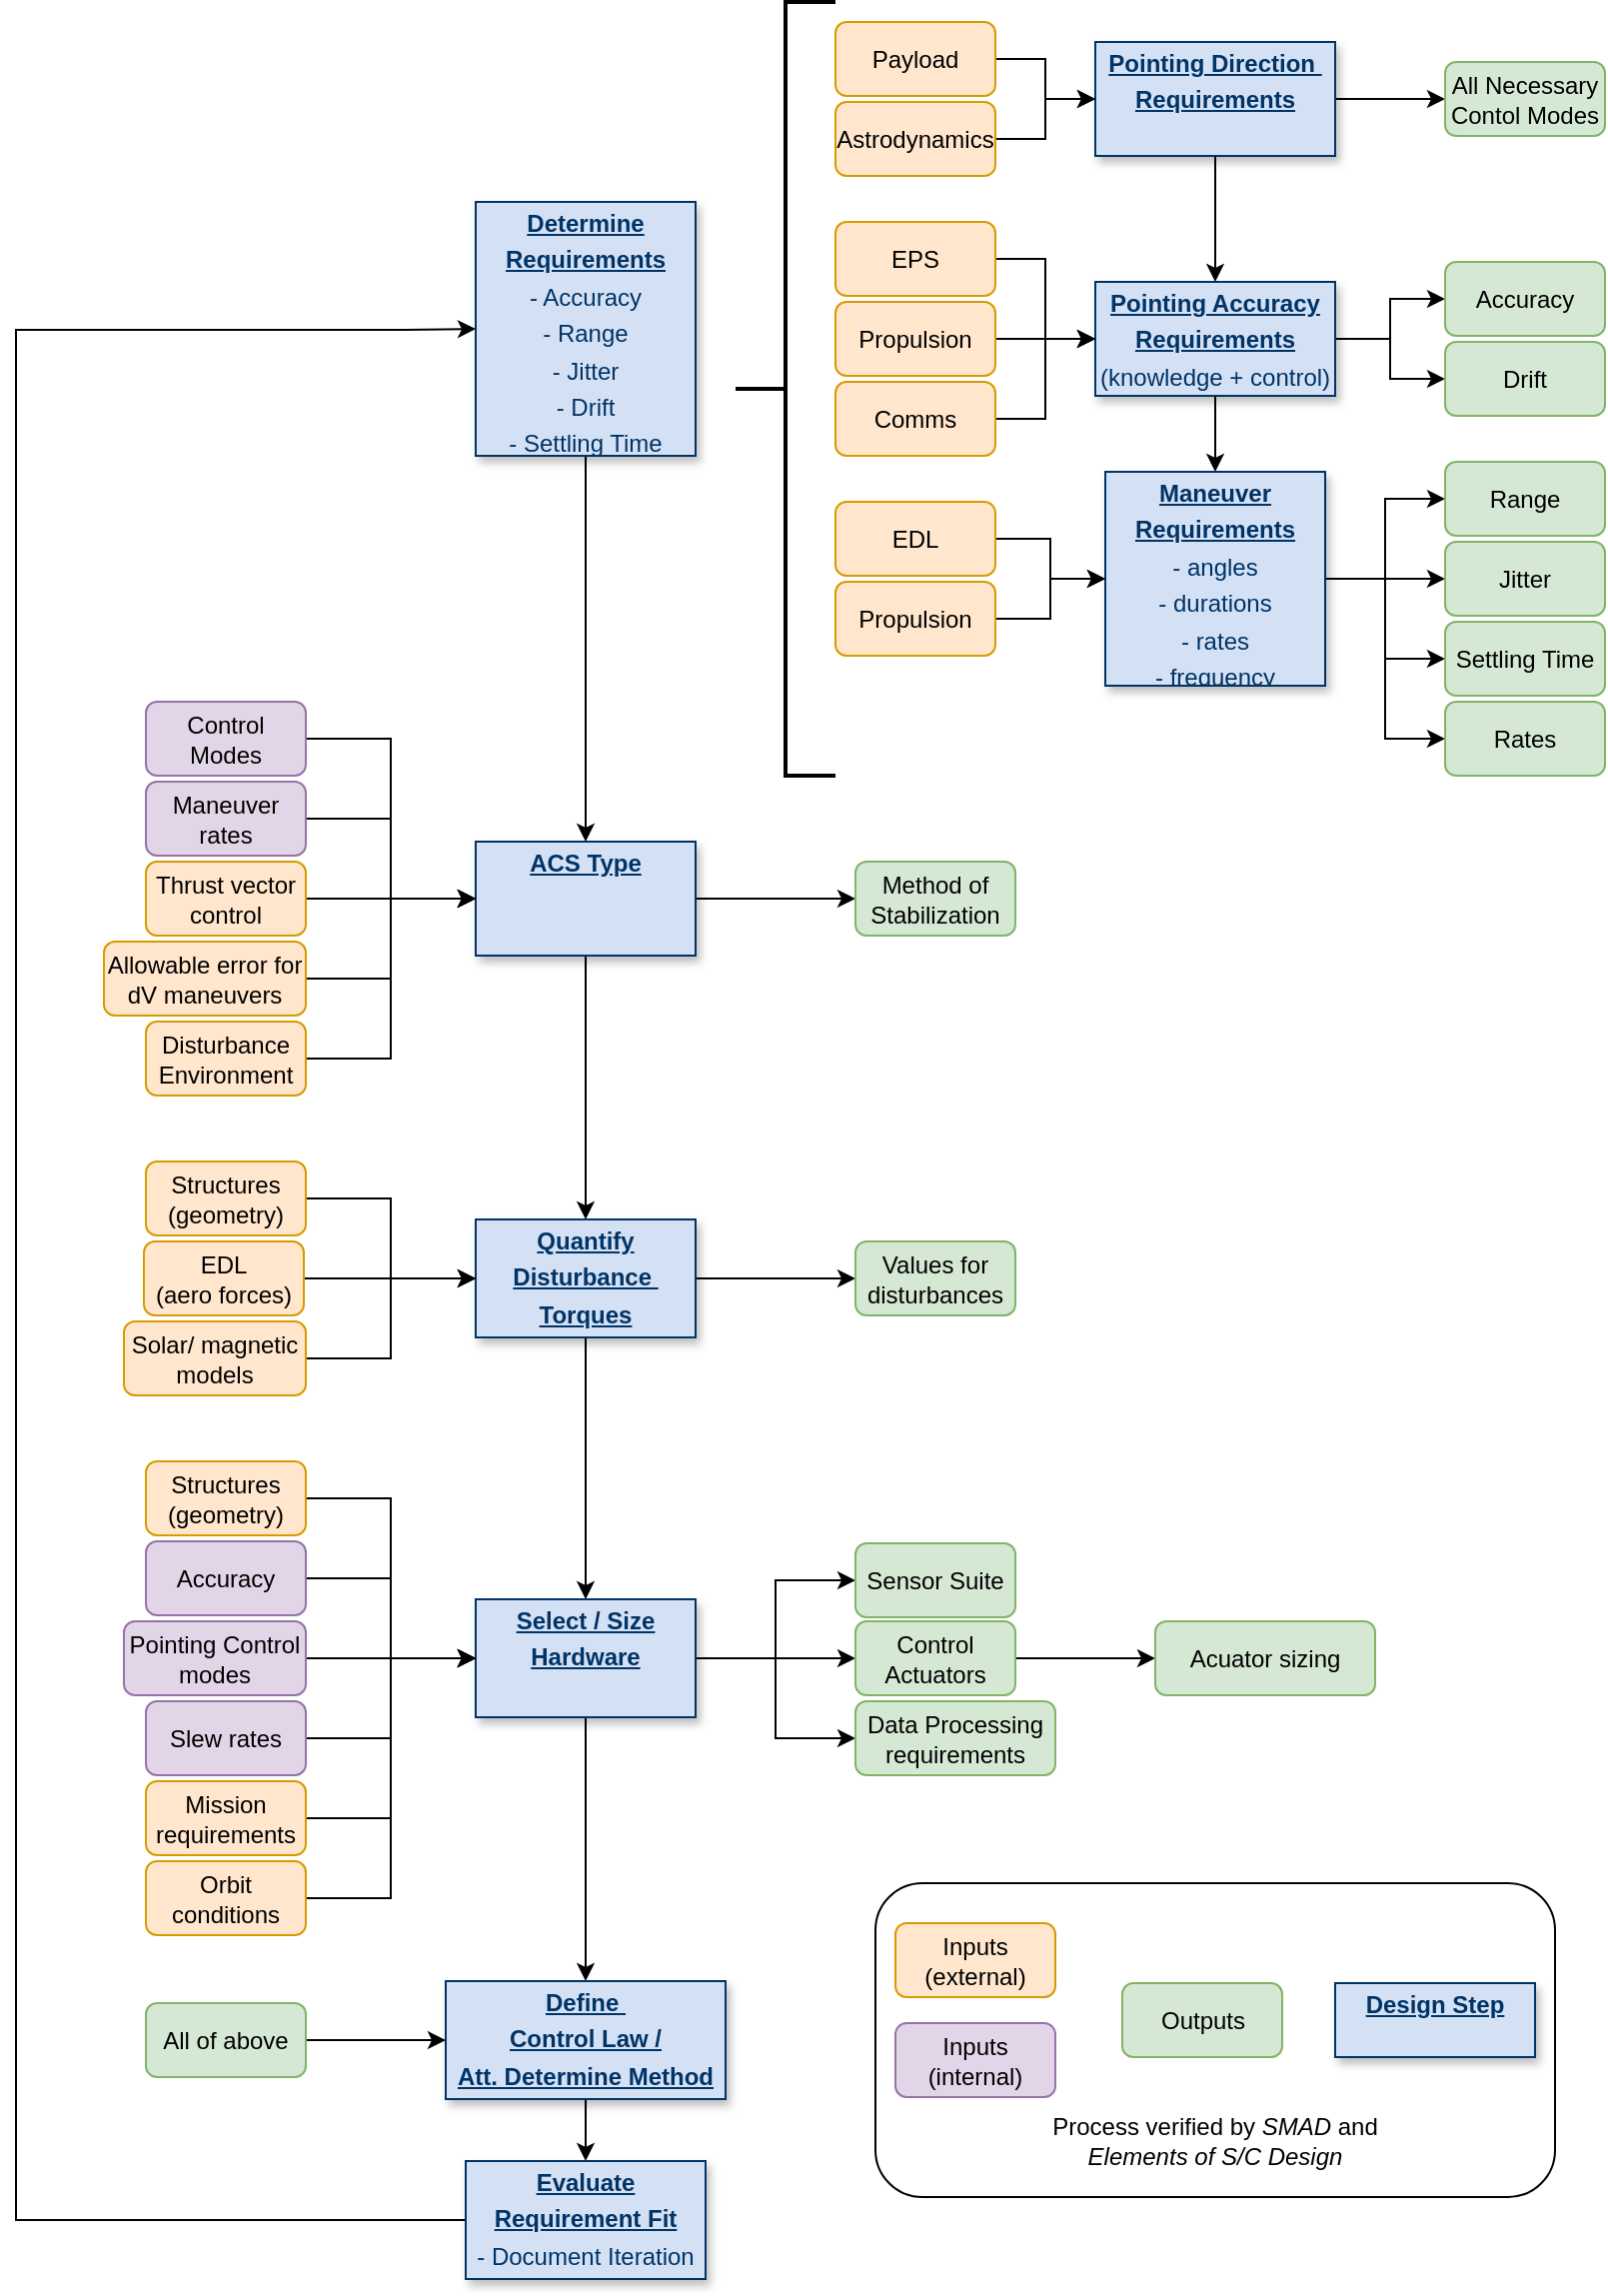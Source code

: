 <mxfile version="12.9.13" type="device"><diagram id="14VeX0QIArkdo_uymn1f" name="Page-1"><mxGraphModel dx="1422" dy="862" grid="1" gridSize="10" guides="1" tooltips="1" connect="1" arrows="1" fold="1" page="1" pageScale="1" pageWidth="827" pageHeight="1169" math="0" shadow="0"><root><mxCell id="0"/><mxCell id="1" parent="0"/><mxCell id="t8GHzvLFSiynI4XeOPDM-48" style="edgeStyle=orthogonalEdgeStyle;rounded=0;orthogonalLoop=1;jettySize=auto;html=1;entryX=0.5;entryY=0;entryDx=0;entryDy=0;" parent="1" source="t8GHzvLFSiynI4XeOPDM-2" target="t8GHzvLFSiynI4XeOPDM-12" edge="1"><mxGeometry relative="1" as="geometry"/></mxCell><mxCell id="t8GHzvLFSiynI4XeOPDM-94" style="edgeStyle=orthogonalEdgeStyle;rounded=0;orthogonalLoop=1;jettySize=auto;html=1;entryX=0;entryY=0.5;entryDx=0;entryDy=0;" parent="1" source="t8GHzvLFSiynI4XeOPDM-2" target="t8GHzvLFSiynI4XeOPDM-88" edge="1"><mxGeometry relative="1" as="geometry"/></mxCell><mxCell id="t8GHzvLFSiynI4XeOPDM-2" value="&lt;p style=&quot;margin: 0px ; margin-top: 4px ; text-align: center ; text-decoration: underline&quot;&gt;&lt;b&gt;ACS Type&lt;/b&gt;&lt;/p&gt;&lt;p style=&quot;margin: 0px ; margin-top: 4px ; text-align: center ; text-decoration: underline&quot;&gt;&lt;b&gt;&lt;br&gt;&lt;/b&gt;&lt;/p&gt;" style="verticalAlign=top;align=left;overflow=fill;fontSize=12;fontFamily=Helvetica;html=1;strokeColor=#003366;shadow=1;fillColor=#D4E1F5;fontColor=#003366" parent="1" vertex="1"><mxGeometry x="246" y="435" width="110" height="57" as="geometry"/></mxCell><mxCell id="t8GHzvLFSiynI4XeOPDM-18" style="edgeStyle=orthogonalEdgeStyle;rounded=0;orthogonalLoop=1;jettySize=auto;html=1;" parent="1" source="t8GHzvLFSiynI4XeOPDM-8" target="t8GHzvLFSiynI4XeOPDM-9" edge="1"><mxGeometry relative="1" as="geometry"/></mxCell><mxCell id="t8GHzvLFSiynI4XeOPDM-68" style="edgeStyle=orthogonalEdgeStyle;rounded=0;orthogonalLoop=1;jettySize=auto;html=1;" parent="1" source="t8GHzvLFSiynI4XeOPDM-8" target="t8GHzvLFSiynI4XeOPDM-67" edge="1"><mxGeometry relative="1" as="geometry"/></mxCell><mxCell id="t8GHzvLFSiynI4XeOPDM-8" value="&lt;p style=&quot;margin: 0px ; margin-top: 4px ; text-align: center ; text-decoration: underline&quot;&gt;&lt;b&gt;Pointing Direction&amp;nbsp;&lt;/b&gt;&lt;/p&gt;&lt;p style=&quot;margin: 0px ; margin-top: 4px ; text-align: center ; text-decoration: underline&quot;&gt;&lt;b&gt;Requirements&lt;/b&gt;&lt;/p&gt;" style="verticalAlign=top;align=left;overflow=fill;fontSize=12;fontFamily=Helvetica;html=1;strokeColor=#003366;shadow=1;fillColor=#D4E1F5;fontColor=#003366" parent="1" vertex="1"><mxGeometry x="556" y="35" width="120" height="57" as="geometry"/></mxCell><mxCell id="t8GHzvLFSiynI4XeOPDM-19" style="edgeStyle=orthogonalEdgeStyle;rounded=0;orthogonalLoop=1;jettySize=auto;html=1;entryX=0.5;entryY=0;entryDx=0;entryDy=0;" parent="1" source="t8GHzvLFSiynI4XeOPDM-9" target="t8GHzvLFSiynI4XeOPDM-11" edge="1"><mxGeometry relative="1" as="geometry"><mxPoint x="616" y="260" as="targetPoint"/></mxGeometry></mxCell><mxCell id="t8GHzvLFSiynI4XeOPDM-74" style="edgeStyle=orthogonalEdgeStyle;rounded=0;orthogonalLoop=1;jettySize=auto;html=1;entryX=0;entryY=0.5;entryDx=0;entryDy=0;" parent="1" source="t8GHzvLFSiynI4XeOPDM-9" target="t8GHzvLFSiynI4XeOPDM-73" edge="1"><mxGeometry relative="1" as="geometry"/></mxCell><mxCell id="t8GHzvLFSiynI4XeOPDM-79" style="edgeStyle=orthogonalEdgeStyle;rounded=0;orthogonalLoop=1;jettySize=auto;html=1;" parent="1" source="t8GHzvLFSiynI4XeOPDM-9" target="t8GHzvLFSiynI4XeOPDM-78" edge="1"><mxGeometry relative="1" as="geometry"/></mxCell><mxCell id="t8GHzvLFSiynI4XeOPDM-9" value="&lt;p style=&quot;margin: 0px ; margin-top: 4px ; text-align: center ; text-decoration: underline&quot;&gt;&lt;b&gt;Pointing Accuracy&lt;/b&gt;&lt;/p&gt;&lt;p style=&quot;margin: 0px ; margin-top: 4px ; text-align: center ; text-decoration: underline&quot;&gt;&lt;b&gt;Requirements&lt;/b&gt;&lt;/p&gt;&lt;p style=&quot;margin: 4px 0px 0px ; text-align: center&quot;&gt;(knowledge + control)&lt;/p&gt;" style="verticalAlign=top;align=left;overflow=fill;fontSize=12;fontFamily=Helvetica;html=1;strokeColor=#003366;shadow=1;fillColor=#D4E1F5;fontColor=#003366" parent="1" vertex="1"><mxGeometry x="556" y="155" width="120" height="57" as="geometry"/></mxCell><mxCell id="t8GHzvLFSiynI4XeOPDM-80" style="edgeStyle=orthogonalEdgeStyle;rounded=0;orthogonalLoop=1;jettySize=auto;html=1;" parent="1" source="t8GHzvLFSiynI4XeOPDM-11" target="t8GHzvLFSiynI4XeOPDM-75" edge="1"><mxGeometry relative="1" as="geometry"/></mxCell><mxCell id="t8GHzvLFSiynI4XeOPDM-81" style="edgeStyle=orthogonalEdgeStyle;rounded=0;orthogonalLoop=1;jettySize=auto;html=1;" parent="1" source="t8GHzvLFSiynI4XeOPDM-11" target="t8GHzvLFSiynI4XeOPDM-76" edge="1"><mxGeometry relative="1" as="geometry"/></mxCell><mxCell id="t8GHzvLFSiynI4XeOPDM-82" style="edgeStyle=orthogonalEdgeStyle;rounded=0;orthogonalLoop=1;jettySize=auto;html=1;" parent="1" source="t8GHzvLFSiynI4XeOPDM-11" target="t8GHzvLFSiynI4XeOPDM-77" edge="1"><mxGeometry relative="1" as="geometry"/></mxCell><mxCell id="t8GHzvLFSiynI4XeOPDM-87" style="edgeStyle=orthogonalEdgeStyle;rounded=0;orthogonalLoop=1;jettySize=auto;html=1;entryX=0;entryY=0.5;entryDx=0;entryDy=0;" parent="1" source="t8GHzvLFSiynI4XeOPDM-11" target="t8GHzvLFSiynI4XeOPDM-86" edge="1"><mxGeometry relative="1" as="geometry"/></mxCell><mxCell id="t8GHzvLFSiynI4XeOPDM-11" value="&lt;p style=&quot;margin: 0px ; margin-top: 4px ; text-align: center ; text-decoration: underline&quot;&gt;&lt;b&gt;Maneuver&lt;/b&gt;&lt;/p&gt;&lt;p style=&quot;margin: 0px ; margin-top: 4px ; text-align: center ; text-decoration: underline&quot;&gt;&lt;b&gt;Requirements&lt;/b&gt;&lt;/p&gt;&lt;p style=&quot;margin: 4px 0px 0px ; text-align: center&quot;&gt;- angles&lt;/p&gt;&lt;p style=&quot;margin: 4px 0px 0px ; text-align: center&quot;&gt;- durations&lt;/p&gt;&lt;p style=&quot;margin: 4px 0px 0px ; text-align: center&quot;&gt;- rates&lt;/p&gt;&lt;p style=&quot;margin: 4px 0px 0px ; text-align: center&quot;&gt;- frequency&lt;/p&gt;" style="verticalAlign=top;align=left;overflow=fill;fontSize=12;fontFamily=Helvetica;html=1;strokeColor=#003366;shadow=1;fillColor=#D4E1F5;fontColor=#003366" parent="1" vertex="1"><mxGeometry x="561" y="250" width="110" height="107" as="geometry"/></mxCell><mxCell id="t8GHzvLFSiynI4XeOPDM-49" style="edgeStyle=orthogonalEdgeStyle;rounded=0;orthogonalLoop=1;jettySize=auto;html=1;entryX=0.5;entryY=0;entryDx=0;entryDy=0;" parent="1" source="t8GHzvLFSiynI4XeOPDM-12" target="t8GHzvLFSiynI4XeOPDM-13" edge="1"><mxGeometry relative="1" as="geometry"/></mxCell><mxCell id="KuwDspNL8DCLb_JApsz8-6" style="edgeStyle=orthogonalEdgeStyle;rounded=0;orthogonalLoop=1;jettySize=auto;html=1;" edge="1" parent="1" source="t8GHzvLFSiynI4XeOPDM-12" target="KuwDspNL8DCLb_JApsz8-5"><mxGeometry relative="1" as="geometry"/></mxCell><mxCell id="t8GHzvLFSiynI4XeOPDM-12" value="&lt;p style=&quot;margin: 0px ; margin-top: 4px ; text-align: center ; text-decoration: underline&quot;&gt;&lt;b&gt;Quantify&lt;/b&gt;&lt;/p&gt;&lt;p style=&quot;margin: 0px ; margin-top: 4px ; text-align: center ; text-decoration: underline&quot;&gt;&lt;b&gt;Disturbance&amp;nbsp;&lt;/b&gt;&lt;/p&gt;&lt;p style=&quot;margin: 0px ; margin-top: 4px ; text-align: center ; text-decoration: underline&quot;&gt;&lt;b&gt;Torques&lt;/b&gt;&lt;/p&gt;" style="verticalAlign=top;align=left;overflow=fill;fontSize=12;fontFamily=Helvetica;html=1;strokeColor=#003366;shadow=1;fillColor=#D4E1F5;fontColor=#003366" parent="1" vertex="1"><mxGeometry x="246" y="624" width="110" height="59" as="geometry"/></mxCell><mxCell id="t8GHzvLFSiynI4XeOPDM-50" style="edgeStyle=orthogonalEdgeStyle;rounded=0;orthogonalLoop=1;jettySize=auto;html=1;" parent="1" source="t8GHzvLFSiynI4XeOPDM-13" target="t8GHzvLFSiynI4XeOPDM-14" edge="1"><mxGeometry relative="1" as="geometry"/></mxCell><mxCell id="KuwDspNL8DCLb_JApsz8-28" style="edgeStyle=orthogonalEdgeStyle;rounded=0;orthogonalLoop=1;jettySize=auto;html=1;" edge="1" parent="1" source="t8GHzvLFSiynI4XeOPDM-13" target="KuwDspNL8DCLb_JApsz8-21"><mxGeometry relative="1" as="geometry"/></mxCell><mxCell id="KuwDspNL8DCLb_JApsz8-29" style="edgeStyle=orthogonalEdgeStyle;rounded=0;orthogonalLoop=1;jettySize=auto;html=1;" edge="1" parent="1" source="t8GHzvLFSiynI4XeOPDM-13" target="KuwDspNL8DCLb_JApsz8-20"><mxGeometry relative="1" as="geometry"/></mxCell><mxCell id="KuwDspNL8DCLb_JApsz8-30" style="edgeStyle=orthogonalEdgeStyle;rounded=0;orthogonalLoop=1;jettySize=auto;html=1;entryX=0;entryY=0.5;entryDx=0;entryDy=0;" edge="1" parent="1" source="t8GHzvLFSiynI4XeOPDM-13" target="KuwDspNL8DCLb_JApsz8-22"><mxGeometry relative="1" as="geometry"/></mxCell><mxCell id="t8GHzvLFSiynI4XeOPDM-13" value="&lt;p style=&quot;margin: 0px ; margin-top: 4px ; text-align: center ; text-decoration: underline&quot;&gt;&lt;b&gt;Select / Size&lt;/b&gt;&lt;/p&gt;&lt;p style=&quot;margin: 0px ; margin-top: 4px ; text-align: center ; text-decoration: underline&quot;&gt;&lt;b&gt;Hardware&lt;/b&gt;&lt;/p&gt;" style="verticalAlign=top;align=left;overflow=fill;fontSize=12;fontFamily=Helvetica;html=1;strokeColor=#003366;shadow=1;fillColor=#D4E1F5;fontColor=#003366" parent="1" vertex="1"><mxGeometry x="246" y="814" width="110" height="59" as="geometry"/></mxCell><mxCell id="t8GHzvLFSiynI4XeOPDM-51" style="edgeStyle=orthogonalEdgeStyle;rounded=0;orthogonalLoop=1;jettySize=auto;html=1;entryX=0.5;entryY=0;entryDx=0;entryDy=0;" parent="1" source="t8GHzvLFSiynI4XeOPDM-14" target="t8GHzvLFSiynI4XeOPDM-15" edge="1"><mxGeometry relative="1" as="geometry"/></mxCell><mxCell id="t8GHzvLFSiynI4XeOPDM-14" value="&lt;p style=&quot;margin: 0px ; margin-top: 4px ; text-align: center ; text-decoration: underline&quot;&gt;&lt;b&gt;Define&amp;nbsp;&lt;/b&gt;&lt;/p&gt;&lt;p style=&quot;margin: 0px ; margin-top: 4px ; text-align: center ; text-decoration: underline&quot;&gt;&lt;b&gt;Control Law /&lt;/b&gt;&lt;/p&gt;&lt;p style=&quot;margin: 0px ; margin-top: 4px ; text-align: center ; text-decoration: underline&quot;&gt;&lt;b&gt;Att. Determine Method&lt;/b&gt;&lt;/p&gt;" style="verticalAlign=top;align=left;overflow=fill;fontSize=12;fontFamily=Helvetica;html=1;strokeColor=#003366;shadow=1;fillColor=#D4E1F5;fontColor=#003366" parent="1" vertex="1"><mxGeometry x="231" y="1005" width="140" height="59" as="geometry"/></mxCell><mxCell id="t8GHzvLFSiynI4XeOPDM-52" style="edgeStyle=orthogonalEdgeStyle;rounded=0;orthogonalLoop=1;jettySize=auto;html=1;entryX=0;entryY=0.5;entryDx=0;entryDy=0;exitX=0;exitY=0.5;exitDx=0;exitDy=0;" parent="1" source="t8GHzvLFSiynI4XeOPDM-15" target="t8GHzvLFSiynI4XeOPDM-16" edge="1"><mxGeometry relative="1" as="geometry"><Array as="points"><mxPoint x="16" y="1125"/><mxPoint x="16" y="179"/><mxPoint x="210" y="179"/></Array></mxGeometry></mxCell><mxCell id="t8GHzvLFSiynI4XeOPDM-15" value="&lt;p style=&quot;margin: 0px ; margin-top: 4px ; text-align: center ; text-decoration: underline&quot;&gt;&lt;b&gt;Evaluate&lt;/b&gt;&lt;/p&gt;&lt;p style=&quot;margin: 0px ; margin-top: 4px ; text-align: center ; text-decoration: underline&quot;&gt;&lt;b&gt;Requirement Fit&lt;/b&gt;&lt;/p&gt;&lt;p style=&quot;margin: 4px 0px 0px ; text-align: center&quot;&gt;- Document Iteration&lt;/p&gt;" style="verticalAlign=top;align=left;overflow=fill;fontSize=12;fontFamily=Helvetica;html=1;strokeColor=#003366;shadow=1;fillColor=#D4E1F5;fontColor=#003366" parent="1" vertex="1"><mxGeometry x="241" y="1095" width="120" height="59" as="geometry"/></mxCell><mxCell id="t8GHzvLFSiynI4XeOPDM-93" style="edgeStyle=orthogonalEdgeStyle;rounded=0;orthogonalLoop=1;jettySize=auto;html=1;entryX=0.5;entryY=0;entryDx=0;entryDy=0;" parent="1" source="t8GHzvLFSiynI4XeOPDM-16" target="t8GHzvLFSiynI4XeOPDM-2" edge="1"><mxGeometry relative="1" as="geometry"/></mxCell><mxCell id="t8GHzvLFSiynI4XeOPDM-16" value="&lt;p style=&quot;margin: 0px ; margin-top: 4px ; text-align: center ; text-decoration: underline&quot;&gt;&lt;b&gt;Determine&lt;/b&gt;&lt;/p&gt;&lt;p style=&quot;margin: 0px ; margin-top: 4px ; text-align: center ; text-decoration: underline&quot;&gt;&lt;b&gt;Requirements&lt;/b&gt;&lt;/p&gt;&lt;p style=&quot;margin: 4px 0px 0px ; text-align: center&quot;&gt;- Accuracy&lt;/p&gt;&lt;p style=&quot;margin: 4px 0px 0px ; text-align: center&quot;&gt;- Range&lt;/p&gt;&lt;p style=&quot;margin: 4px 0px 0px ; text-align: center&quot;&gt;- Jitter&lt;/p&gt;&lt;p style=&quot;margin: 4px 0px 0px ; text-align: center&quot;&gt;- Drift&lt;/p&gt;&lt;p style=&quot;margin: 4px 0px 0px ; text-align: center&quot;&gt;- Settling Time&lt;/p&gt;" style="verticalAlign=top;align=left;overflow=fill;fontSize=12;fontFamily=Helvetica;html=1;strokeColor=#003366;shadow=1;fillColor=#D4E1F5;fontColor=#003366" parent="1" vertex="1"><mxGeometry x="246" y="115" width="110" height="127" as="geometry"/></mxCell><mxCell id="t8GHzvLFSiynI4XeOPDM-55" style="edgeStyle=orthogonalEdgeStyle;rounded=0;orthogonalLoop=1;jettySize=auto;html=1;" parent="1" source="t8GHzvLFSiynI4XeOPDM-31" target="t8GHzvLFSiynI4XeOPDM-2" edge="1"><mxGeometry relative="1" as="geometry"/></mxCell><mxCell id="t8GHzvLFSiynI4XeOPDM-31" value="Thrust vector control" style="rounded=1;whiteSpace=wrap;html=1;fillColor=#ffe6cc;strokeColor=#d79b00;" parent="1" vertex="1"><mxGeometry x="81" y="445" width="80" height="37" as="geometry"/></mxCell><mxCell id="t8GHzvLFSiynI4XeOPDM-56" style="edgeStyle=orthogonalEdgeStyle;rounded=0;orthogonalLoop=1;jettySize=auto;html=1;" parent="1" source="t8GHzvLFSiynI4XeOPDM-32" target="t8GHzvLFSiynI4XeOPDM-2" edge="1"><mxGeometry relative="1" as="geometry"/></mxCell><mxCell id="t8GHzvLFSiynI4XeOPDM-32" value="Allowable error for dV maneuvers" style="rounded=1;whiteSpace=wrap;html=1;fillColor=#ffe6cc;strokeColor=#d79b00;" parent="1" vertex="1"><mxGeometry x="60" y="485" width="101" height="37" as="geometry"/></mxCell><mxCell id="t8GHzvLFSiynI4XeOPDM-57" style="edgeStyle=orthogonalEdgeStyle;rounded=0;orthogonalLoop=1;jettySize=auto;html=1;entryX=0;entryY=0.5;entryDx=0;entryDy=0;" parent="1" source="t8GHzvLFSiynI4XeOPDM-36" target="t8GHzvLFSiynI4XeOPDM-2" edge="1"><mxGeometry relative="1" as="geometry"/></mxCell><mxCell id="t8GHzvLFSiynI4XeOPDM-36" value="Maneuver rates" style="rounded=1;whiteSpace=wrap;html=1;fillColor=#e1d5e7;strokeColor=#9673a6;" parent="1" vertex="1"><mxGeometry x="81" y="405" width="80" height="37" as="geometry"/></mxCell><mxCell id="t8GHzvLFSiynI4XeOPDM-60" style="edgeStyle=orthogonalEdgeStyle;rounded=0;orthogonalLoop=1;jettySize=auto;html=1;" parent="1" source="t8GHzvLFSiynI4XeOPDM-41" target="t8GHzvLFSiynI4XeOPDM-8" edge="1"><mxGeometry relative="1" as="geometry"/></mxCell><mxCell id="t8GHzvLFSiynI4XeOPDM-41" value="Payload" style="rounded=1;whiteSpace=wrap;html=1;fillColor=#ffe6cc;strokeColor=#d79b00;" parent="1" vertex="1"><mxGeometry x="426" y="25" width="80" height="37" as="geometry"/></mxCell><mxCell id="t8GHzvLFSiynI4XeOPDM-53" value="" style="group" parent="1" vertex="1" connectable="0"><mxGeometry x="446" y="956" width="340" height="157" as="geometry"/></mxCell><mxCell id="t8GHzvLFSiynI4XeOPDM-39" value="" style="rounded=1;whiteSpace=wrap;html=1;" parent="t8GHzvLFSiynI4XeOPDM-53" vertex="1"><mxGeometry width="340" height="157" as="geometry"/></mxCell><mxCell id="t8GHzvLFSiynI4XeOPDM-1" value="&lt;p style=&quot;margin: 0px ; margin-top: 4px ; text-align: center ; text-decoration: underline&quot;&gt;&lt;b&gt;Design Step&lt;/b&gt;&lt;/p&gt;" style="verticalAlign=top;align=left;overflow=fill;fontSize=12;fontFamily=Helvetica;html=1;strokeColor=#003366;shadow=1;fillColor=#D4E1F5;fontColor=#003366" parent="t8GHzvLFSiynI4XeOPDM-53" vertex="1"><mxGeometry x="230" y="50" width="100" height="37" as="geometry"/></mxCell><mxCell id="t8GHzvLFSiynI4XeOPDM-29" value="Inputs (external)" style="rounded=1;whiteSpace=wrap;html=1;fillColor=#ffe6cc;strokeColor=#d79b00;" parent="t8GHzvLFSiynI4XeOPDM-53" vertex="1"><mxGeometry x="10" y="20" width="80" height="37" as="geometry"/></mxCell><mxCell id="t8GHzvLFSiynI4XeOPDM-38" value="Process verified by &lt;i&gt;SMAD&lt;/i&gt; and &lt;i&gt;Elements of S/C Design&lt;/i&gt;" style="text;html=1;strokeColor=none;fillColor=none;align=center;verticalAlign=middle;whiteSpace=wrap;rounded=0;" parent="t8GHzvLFSiynI4XeOPDM-53" vertex="1"><mxGeometry x="80" y="120" width="180" height="17" as="geometry"/></mxCell><mxCell id="t8GHzvLFSiynI4XeOPDM-40" value="Outputs" style="rounded=1;whiteSpace=wrap;html=1;fillColor=#d5e8d4;strokeColor=#82b366;" parent="t8GHzvLFSiynI4XeOPDM-53" vertex="1"><mxGeometry x="123.5" y="50" width="80" height="37" as="geometry"/></mxCell><mxCell id="t8GHzvLFSiynI4XeOPDM-83" value="Inputs&lt;br&gt;(internal)" style="rounded=1;whiteSpace=wrap;html=1;fillColor=#e1d5e7;strokeColor=#9673a6;" parent="t8GHzvLFSiynI4XeOPDM-53" vertex="1"><mxGeometry x="10" y="70" width="80" height="37" as="geometry"/></mxCell><mxCell id="t8GHzvLFSiynI4XeOPDM-59" style="edgeStyle=orthogonalEdgeStyle;rounded=0;orthogonalLoop=1;jettySize=auto;html=1;" parent="1" source="t8GHzvLFSiynI4XeOPDM-58" target="t8GHzvLFSiynI4XeOPDM-8" edge="1"><mxGeometry relative="1" as="geometry"/></mxCell><mxCell id="t8GHzvLFSiynI4XeOPDM-58" value="Astrodynamics" style="rounded=1;whiteSpace=wrap;html=1;fillColor=#ffe6cc;strokeColor=#d79b00;" parent="1" vertex="1"><mxGeometry x="426" y="65" width="80" height="37" as="geometry"/></mxCell><mxCell id="t8GHzvLFSiynI4XeOPDM-65" style="edgeStyle=orthogonalEdgeStyle;rounded=0;orthogonalLoop=1;jettySize=auto;html=1;" parent="1" source="t8GHzvLFSiynI4XeOPDM-61" target="t8GHzvLFSiynI4XeOPDM-9" edge="1"><mxGeometry relative="1" as="geometry"/></mxCell><mxCell id="t8GHzvLFSiynI4XeOPDM-61" value="EPS" style="rounded=1;whiteSpace=wrap;html=1;fillColor=#ffe6cc;strokeColor=#d79b00;" parent="1" vertex="1"><mxGeometry x="426" y="125" width="80" height="37" as="geometry"/></mxCell><mxCell id="t8GHzvLFSiynI4XeOPDM-66" style="edgeStyle=orthogonalEdgeStyle;rounded=0;orthogonalLoop=1;jettySize=auto;html=1;" parent="1" source="t8GHzvLFSiynI4XeOPDM-62" target="t8GHzvLFSiynI4XeOPDM-9" edge="1"><mxGeometry relative="1" as="geometry"/></mxCell><mxCell id="t8GHzvLFSiynI4XeOPDM-62" value="Comms" style="rounded=1;whiteSpace=wrap;html=1;fillColor=#ffe6cc;strokeColor=#d79b00;" parent="1" vertex="1"><mxGeometry x="426" y="205" width="80" height="37" as="geometry"/></mxCell><mxCell id="t8GHzvLFSiynI4XeOPDM-64" style="edgeStyle=orthogonalEdgeStyle;rounded=0;orthogonalLoop=1;jettySize=auto;html=1;" parent="1" source="t8GHzvLFSiynI4XeOPDM-63" target="t8GHzvLFSiynI4XeOPDM-9" edge="1"><mxGeometry relative="1" as="geometry"/></mxCell><mxCell id="t8GHzvLFSiynI4XeOPDM-63" value="Propulsion" style="rounded=1;whiteSpace=wrap;html=1;fillColor=#ffe6cc;strokeColor=#d79b00;" parent="1" vertex="1"><mxGeometry x="426" y="165" width="80" height="37" as="geometry"/></mxCell><mxCell id="t8GHzvLFSiynI4XeOPDM-67" value="All Necessary Contol Modes" style="rounded=1;whiteSpace=wrap;html=1;fillColor=#d5e8d4;strokeColor=#82b366;" parent="1" vertex="1"><mxGeometry x="731" y="45" width="80" height="37" as="geometry"/></mxCell><mxCell id="t8GHzvLFSiynI4XeOPDM-71" style="edgeStyle=orthogonalEdgeStyle;rounded=0;orthogonalLoop=1;jettySize=auto;html=1;entryX=0;entryY=0.5;entryDx=0;entryDy=0;" parent="1" source="t8GHzvLFSiynI4XeOPDM-69" target="t8GHzvLFSiynI4XeOPDM-11" edge="1"><mxGeometry relative="1" as="geometry"/></mxCell><mxCell id="t8GHzvLFSiynI4XeOPDM-69" value="EDL" style="rounded=1;whiteSpace=wrap;html=1;fillColor=#ffe6cc;strokeColor=#d79b00;" parent="1" vertex="1"><mxGeometry x="426" y="265" width="80" height="37" as="geometry"/></mxCell><mxCell id="t8GHzvLFSiynI4XeOPDM-72" style="edgeStyle=orthogonalEdgeStyle;rounded=0;orthogonalLoop=1;jettySize=auto;html=1;" parent="1" source="t8GHzvLFSiynI4XeOPDM-70" target="t8GHzvLFSiynI4XeOPDM-11" edge="1"><mxGeometry relative="1" as="geometry"/></mxCell><mxCell id="t8GHzvLFSiynI4XeOPDM-70" value="Propulsion" style="rounded=1;whiteSpace=wrap;html=1;fillColor=#ffe6cc;strokeColor=#d79b00;" parent="1" vertex="1"><mxGeometry x="426" y="305" width="80" height="37" as="geometry"/></mxCell><mxCell id="t8GHzvLFSiynI4XeOPDM-73" value="Accuracy" style="rounded=1;whiteSpace=wrap;html=1;fillColor=#d5e8d4;strokeColor=#82b366;" parent="1" vertex="1"><mxGeometry x="731" y="145" width="80" height="37" as="geometry"/></mxCell><mxCell id="t8GHzvLFSiynI4XeOPDM-75" value="Range" style="rounded=1;whiteSpace=wrap;html=1;fillColor=#d5e8d4;strokeColor=#82b366;" parent="1" vertex="1"><mxGeometry x="731" y="245" width="80" height="37" as="geometry"/></mxCell><mxCell id="t8GHzvLFSiynI4XeOPDM-76" value="Jitter" style="rounded=1;whiteSpace=wrap;html=1;fillColor=#d5e8d4;strokeColor=#82b366;" parent="1" vertex="1"><mxGeometry x="731" y="285" width="80" height="37" as="geometry"/></mxCell><mxCell id="t8GHzvLFSiynI4XeOPDM-77" value="Settling Time" style="rounded=1;whiteSpace=wrap;html=1;fillColor=#d5e8d4;strokeColor=#82b366;" parent="1" vertex="1"><mxGeometry x="731" y="325" width="80" height="37" as="geometry"/></mxCell><mxCell id="t8GHzvLFSiynI4XeOPDM-78" value="Drift" style="rounded=1;whiteSpace=wrap;html=1;fillColor=#d5e8d4;strokeColor=#82b366;" parent="1" vertex="1"><mxGeometry x="731" y="185" width="80" height="37" as="geometry"/></mxCell><mxCell id="t8GHzvLFSiynI4XeOPDM-85" style="edgeStyle=orthogonalEdgeStyle;rounded=0;orthogonalLoop=1;jettySize=auto;html=1;entryX=0;entryY=0.5;entryDx=0;entryDy=0;" parent="1" source="t8GHzvLFSiynI4XeOPDM-84" target="t8GHzvLFSiynI4XeOPDM-2" edge="1"><mxGeometry relative="1" as="geometry"/></mxCell><mxCell id="t8GHzvLFSiynI4XeOPDM-84" value="Control Modes" style="rounded=1;whiteSpace=wrap;html=1;fillColor=#e1d5e7;strokeColor=#9673a6;" parent="1" vertex="1"><mxGeometry x="81" y="365" width="80" height="37" as="geometry"/></mxCell><mxCell id="t8GHzvLFSiynI4XeOPDM-86" value="Rates" style="rounded=1;whiteSpace=wrap;html=1;fillColor=#d5e8d4;strokeColor=#82b366;" parent="1" vertex="1"><mxGeometry x="731" y="365" width="80" height="37" as="geometry"/></mxCell><mxCell id="t8GHzvLFSiynI4XeOPDM-88" value="Method of Stabilization" style="rounded=1;whiteSpace=wrap;html=1;fillColor=#d5e8d4;strokeColor=#82b366;" parent="1" vertex="1"><mxGeometry x="436" y="445" width="80" height="37" as="geometry"/></mxCell><mxCell id="t8GHzvLFSiynI4XeOPDM-90" style="edgeStyle=orthogonalEdgeStyle;rounded=0;orthogonalLoop=1;jettySize=auto;html=1;entryX=0;entryY=0.5;entryDx=0;entryDy=0;" parent="1" source="t8GHzvLFSiynI4XeOPDM-89" target="t8GHzvLFSiynI4XeOPDM-2" edge="1"><mxGeometry relative="1" as="geometry"/></mxCell><mxCell id="t8GHzvLFSiynI4XeOPDM-89" value="Disturbance Environment" style="rounded=1;whiteSpace=wrap;html=1;fillColor=#ffe6cc;strokeColor=#d79b00;" parent="1" vertex="1"><mxGeometry x="81" y="525" width="80" height="37" as="geometry"/></mxCell><mxCell id="t8GHzvLFSiynI4XeOPDM-92" value="" style="strokeWidth=2;html=1;shape=mxgraph.flowchart.annotation_2;align=left;labelPosition=right;pointerEvents=1;" parent="1" vertex="1"><mxGeometry x="376" y="15" width="50" height="387" as="geometry"/></mxCell><mxCell id="KuwDspNL8DCLb_JApsz8-4" style="edgeStyle=orthogonalEdgeStyle;rounded=0;orthogonalLoop=1;jettySize=auto;html=1;" edge="1" parent="1" source="XHPmi5jTjNSFki2I3Rg9-1" target="t8GHzvLFSiynI4XeOPDM-12"><mxGeometry relative="1" as="geometry"/></mxCell><mxCell id="XHPmi5jTjNSFki2I3Rg9-1" value="Structures&lt;br&gt;(geometry)" style="rounded=1;whiteSpace=wrap;html=1;fillColor=#ffe6cc;strokeColor=#d79b00;" parent="1" vertex="1"><mxGeometry x="81" y="595" width="80" height="37" as="geometry"/></mxCell><mxCell id="KuwDspNL8DCLb_JApsz8-3" style="edgeStyle=orthogonalEdgeStyle;rounded=0;orthogonalLoop=1;jettySize=auto;html=1;" edge="1" parent="1" source="XHPmi5jTjNSFki2I3Rg9-2" target="t8GHzvLFSiynI4XeOPDM-12"><mxGeometry relative="1" as="geometry"/></mxCell><mxCell id="XHPmi5jTjNSFki2I3Rg9-2" value="EDL&lt;br&gt;(aero forces)" style="rounded=1;whiteSpace=wrap;html=1;fillColor=#ffe6cc;strokeColor=#d79b00;" parent="1" vertex="1"><mxGeometry x="80" y="635" width="80" height="37" as="geometry"/></mxCell><mxCell id="KuwDspNL8DCLb_JApsz8-2" style="edgeStyle=orthogonalEdgeStyle;rounded=0;orthogonalLoop=1;jettySize=auto;html=1;entryX=0;entryY=0.5;entryDx=0;entryDy=0;" edge="1" parent="1" source="KuwDspNL8DCLb_JApsz8-1" target="t8GHzvLFSiynI4XeOPDM-12"><mxGeometry relative="1" as="geometry"/></mxCell><mxCell id="KuwDspNL8DCLb_JApsz8-1" value="Solar/ magnetic models" style="rounded=1;whiteSpace=wrap;html=1;fillColor=#ffe6cc;strokeColor=#d79b00;" vertex="1" parent="1"><mxGeometry x="70" y="675" width="91" height="37" as="geometry"/></mxCell><mxCell id="KuwDspNL8DCLb_JApsz8-5" value="Values for disturbances" style="rounded=1;whiteSpace=wrap;html=1;fillColor=#d5e8d4;strokeColor=#82b366;" vertex="1" parent="1"><mxGeometry x="436" y="635" width="80" height="37" as="geometry"/></mxCell><mxCell id="KuwDspNL8DCLb_JApsz8-14" style="edgeStyle=orthogonalEdgeStyle;rounded=0;orthogonalLoop=1;jettySize=auto;html=1;entryX=0;entryY=0.5;entryDx=0;entryDy=0;" edge="1" parent="1" source="KuwDspNL8DCLb_JApsz8-7" target="t8GHzvLFSiynI4XeOPDM-13"><mxGeometry relative="1" as="geometry"/></mxCell><mxCell id="KuwDspNL8DCLb_JApsz8-7" value="Structures&lt;br&gt;(geometry)" style="rounded=1;whiteSpace=wrap;html=1;fillColor=#ffe6cc;strokeColor=#d79b00;" vertex="1" parent="1"><mxGeometry x="81" y="745" width="80" height="37" as="geometry"/></mxCell><mxCell id="KuwDspNL8DCLb_JApsz8-15" style="edgeStyle=orthogonalEdgeStyle;rounded=0;orthogonalLoop=1;jettySize=auto;html=1;entryX=0;entryY=0.5;entryDx=0;entryDy=0;" edge="1" parent="1" source="KuwDspNL8DCLb_JApsz8-9" target="t8GHzvLFSiynI4XeOPDM-13"><mxGeometry relative="1" as="geometry"/></mxCell><mxCell id="KuwDspNL8DCLb_JApsz8-9" value="Accuracy" style="rounded=1;whiteSpace=wrap;html=1;fillColor=#e1d5e7;strokeColor=#9673a6;" vertex="1" parent="1"><mxGeometry x="81" y="785" width="80" height="37" as="geometry"/></mxCell><mxCell id="KuwDspNL8DCLb_JApsz8-16" style="edgeStyle=orthogonalEdgeStyle;rounded=0;orthogonalLoop=1;jettySize=auto;html=1;" edge="1" parent="1" source="KuwDspNL8DCLb_JApsz8-10" target="t8GHzvLFSiynI4XeOPDM-13"><mxGeometry relative="1" as="geometry"/></mxCell><mxCell id="KuwDspNL8DCLb_JApsz8-10" value="Pointing Control modes" style="rounded=1;whiteSpace=wrap;html=1;fillColor=#e1d5e7;strokeColor=#9673a6;" vertex="1" parent="1"><mxGeometry x="70" y="825" width="91" height="37" as="geometry"/></mxCell><mxCell id="KuwDspNL8DCLb_JApsz8-17" style="edgeStyle=orthogonalEdgeStyle;rounded=0;orthogonalLoop=1;jettySize=auto;html=1;" edge="1" parent="1" source="KuwDspNL8DCLb_JApsz8-11" target="t8GHzvLFSiynI4XeOPDM-13"><mxGeometry relative="1" as="geometry"/></mxCell><mxCell id="KuwDspNL8DCLb_JApsz8-11" value="Slew rates" style="rounded=1;whiteSpace=wrap;html=1;fillColor=#e1d5e7;strokeColor=#9673a6;" vertex="1" parent="1"><mxGeometry x="81" y="865" width="80" height="37" as="geometry"/></mxCell><mxCell id="KuwDspNL8DCLb_JApsz8-18" style="edgeStyle=orthogonalEdgeStyle;rounded=0;orthogonalLoop=1;jettySize=auto;html=1;entryX=0;entryY=0.5;entryDx=0;entryDy=0;" edge="1" parent="1" source="KuwDspNL8DCLb_JApsz8-12" target="t8GHzvLFSiynI4XeOPDM-13"><mxGeometry relative="1" as="geometry"/></mxCell><mxCell id="KuwDspNL8DCLb_JApsz8-12" value="Mission requirements" style="rounded=1;whiteSpace=wrap;html=1;fillColor=#ffe6cc;strokeColor=#d79b00;" vertex="1" parent="1"><mxGeometry x="81" y="905" width="80" height="37" as="geometry"/></mxCell><mxCell id="KuwDspNL8DCLb_JApsz8-19" style="edgeStyle=orthogonalEdgeStyle;rounded=0;orthogonalLoop=1;jettySize=auto;html=1;entryX=0;entryY=0.5;entryDx=0;entryDy=0;" edge="1" parent="1" source="KuwDspNL8DCLb_JApsz8-13" target="t8GHzvLFSiynI4XeOPDM-13"><mxGeometry relative="1" as="geometry"/></mxCell><mxCell id="KuwDspNL8DCLb_JApsz8-13" value="Orbit conditions" style="rounded=1;whiteSpace=wrap;html=1;fillColor=#ffe6cc;strokeColor=#d79b00;" vertex="1" parent="1"><mxGeometry x="81" y="945" width="80" height="37" as="geometry"/></mxCell><mxCell id="KuwDspNL8DCLb_JApsz8-20" value="Sensor Suite" style="rounded=1;whiteSpace=wrap;html=1;fillColor=#d5e8d4;strokeColor=#82b366;" vertex="1" parent="1"><mxGeometry x="436" y="786" width="80" height="37" as="geometry"/></mxCell><mxCell id="KuwDspNL8DCLb_JApsz8-27" style="edgeStyle=orthogonalEdgeStyle;rounded=0;orthogonalLoop=1;jettySize=auto;html=1;" edge="1" parent="1" source="KuwDspNL8DCLb_JApsz8-21" target="KuwDspNL8DCLb_JApsz8-26"><mxGeometry relative="1" as="geometry"/></mxCell><mxCell id="KuwDspNL8DCLb_JApsz8-21" value="Control Actuators" style="rounded=1;whiteSpace=wrap;html=1;fillColor=#d5e8d4;strokeColor=#82b366;" vertex="1" parent="1"><mxGeometry x="436" y="825" width="80" height="37" as="geometry"/></mxCell><mxCell id="KuwDspNL8DCLb_JApsz8-22" value="Data Processing requirements" style="rounded=1;whiteSpace=wrap;html=1;fillColor=#d5e8d4;strokeColor=#82b366;" vertex="1" parent="1"><mxGeometry x="436" y="865" width="100" height="37" as="geometry"/></mxCell><mxCell id="KuwDspNL8DCLb_JApsz8-26" value="Acuator sizing" style="rounded=1;whiteSpace=wrap;html=1;fillColor=#d5e8d4;strokeColor=#82b366;" vertex="1" parent="1"><mxGeometry x="586" y="825" width="110" height="37" as="geometry"/></mxCell><mxCell id="KuwDspNL8DCLb_JApsz8-32" style="edgeStyle=orthogonalEdgeStyle;rounded=0;orthogonalLoop=1;jettySize=auto;html=1;entryX=0;entryY=0.5;entryDx=0;entryDy=0;" edge="1" parent="1" source="KuwDspNL8DCLb_JApsz8-31" target="t8GHzvLFSiynI4XeOPDM-14"><mxGeometry relative="1" as="geometry"/></mxCell><mxCell id="KuwDspNL8DCLb_JApsz8-31" value="All of above" style="rounded=1;whiteSpace=wrap;html=1;fillColor=#d5e8d4;strokeColor=#82b366;" vertex="1" parent="1"><mxGeometry x="81" y="1016" width="80" height="37" as="geometry"/></mxCell></root></mxGraphModel></diagram></mxfile>